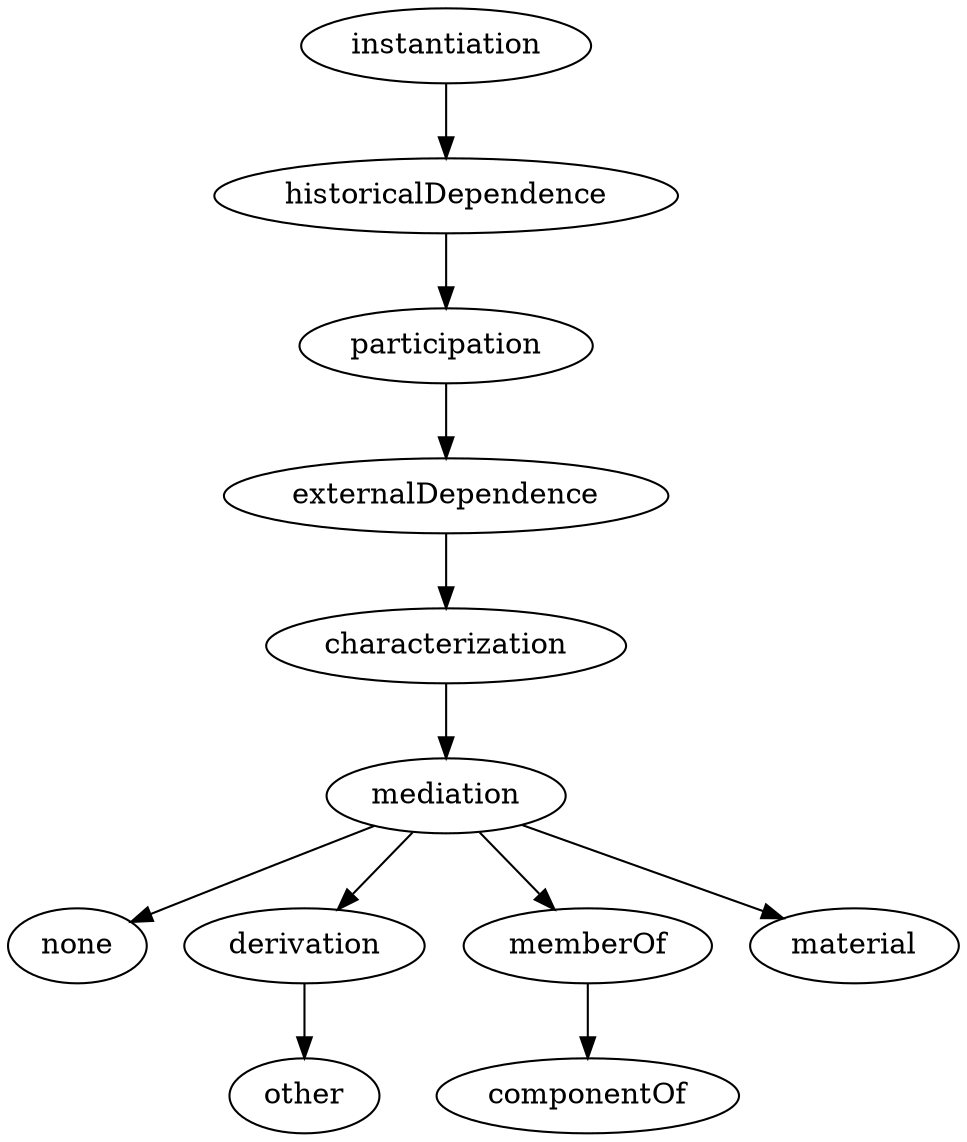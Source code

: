 strict digraph  {
instantiation;
historicalDependence;
participation;
externalDependence;
characterization;
mediation;
none;
derivation;
memberOf;
material;
componentOf;
other;
instantiation -> historicalDependence;
historicalDependence -> participation;
participation -> externalDependence;
externalDependence -> characterization;
characterization -> mediation;
mediation -> none;
mediation -> derivation;
mediation -> memberOf;
mediation -> material;
derivation -> other;
memberOf -> componentOf;
}

